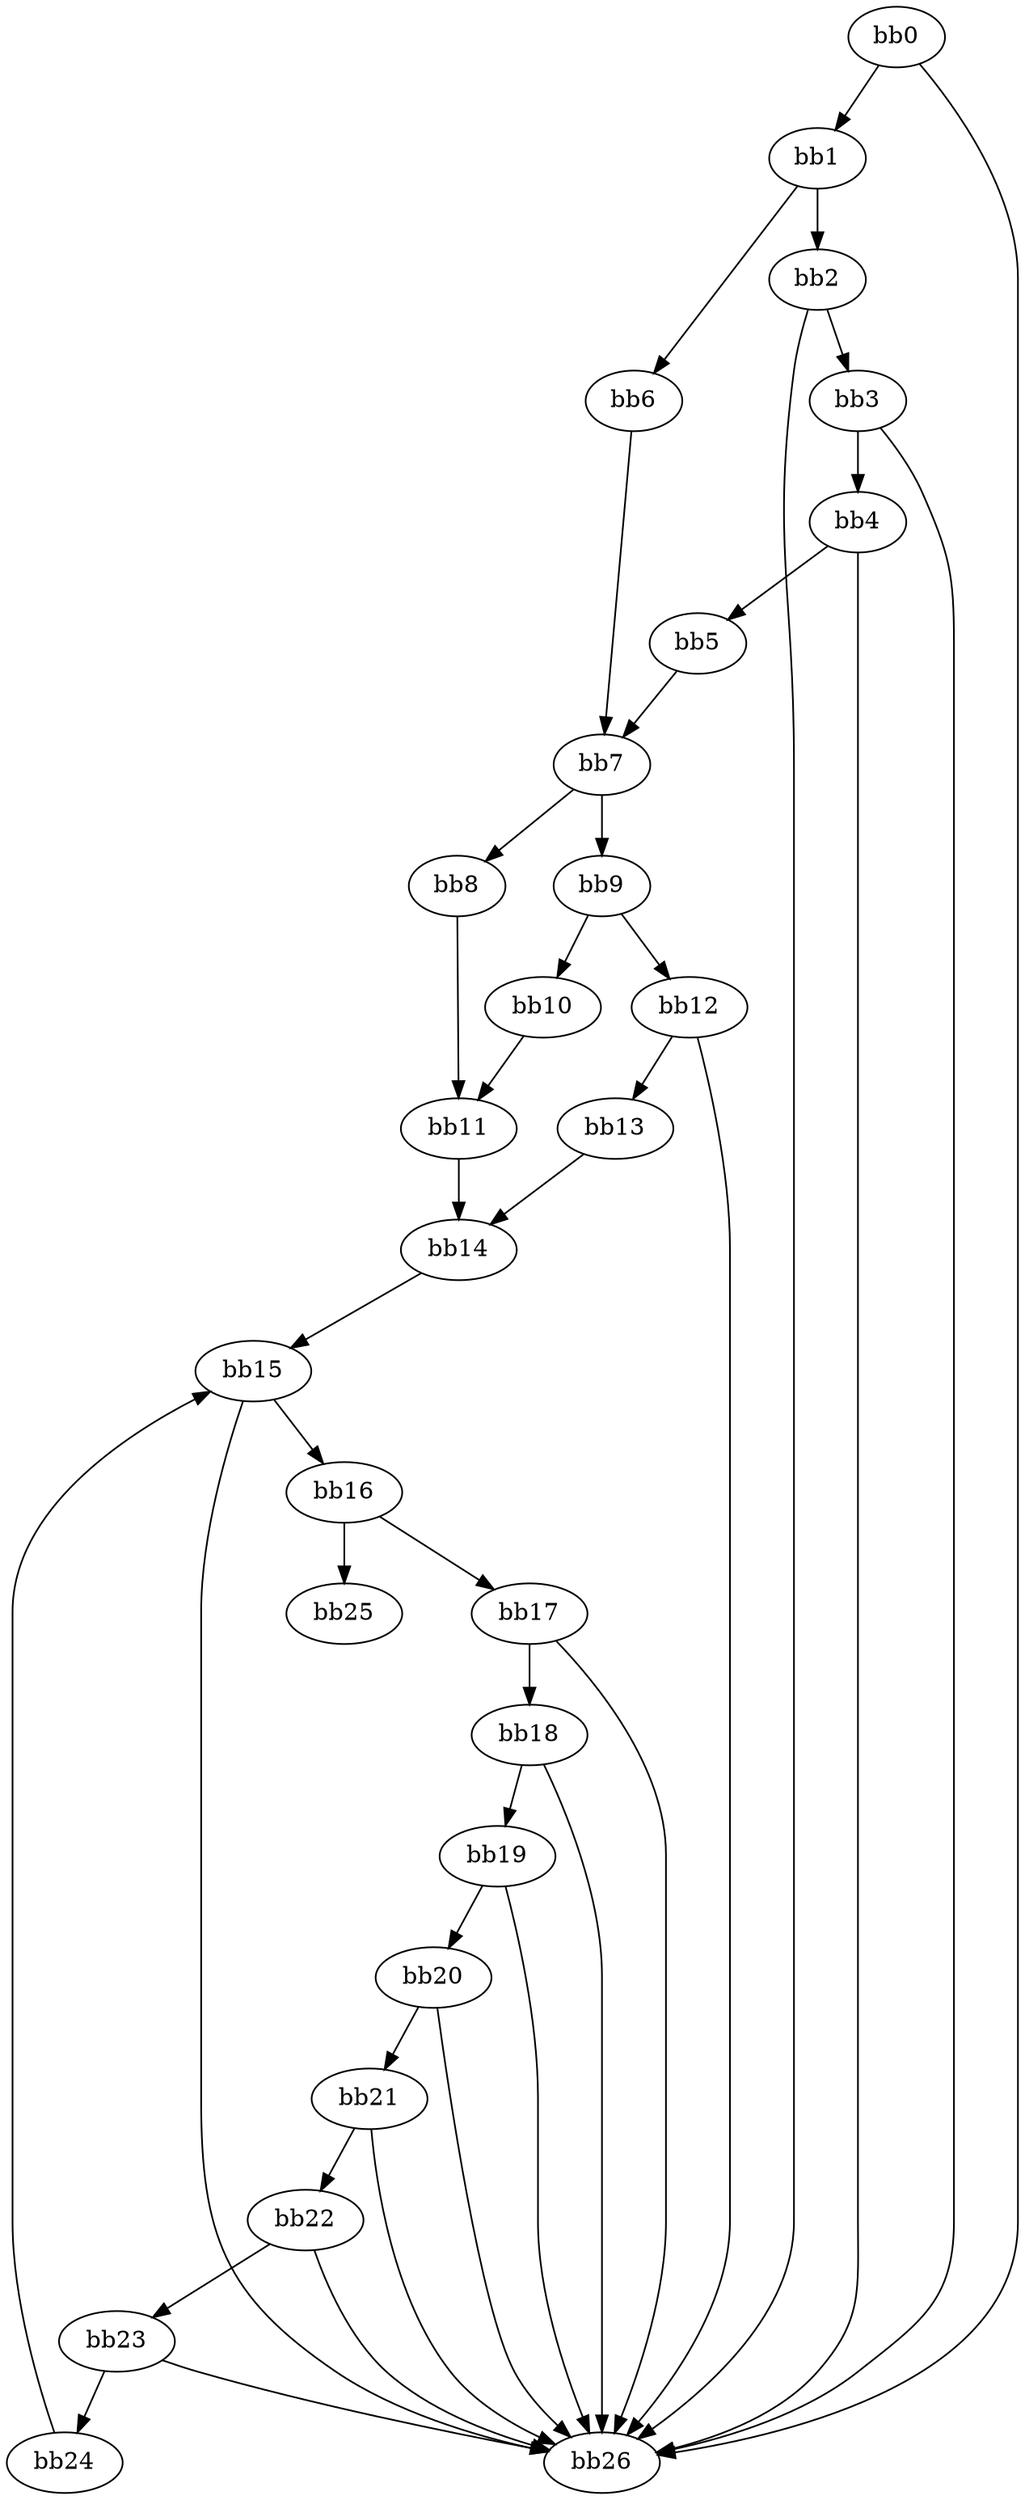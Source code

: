 digraph {
    0 [ label = "bb0\l" ]
    1 [ label = "bb1\l" ]
    2 [ label = "bb2\l" ]
    3 [ label = "bb3\l" ]
    4 [ label = "bb4\l" ]
    5 [ label = "bb5\l" ]
    6 [ label = "bb6\l" ]
    7 [ label = "bb7\l" ]
    8 [ label = "bb8\l" ]
    9 [ label = "bb9\l" ]
    10 [ label = "bb10\l" ]
    11 [ label = "bb11\l" ]
    12 [ label = "bb12\l" ]
    13 [ label = "bb13\l" ]
    14 [ label = "bb14\l" ]
    15 [ label = "bb15\l" ]
    16 [ label = "bb16\l" ]
    17 [ label = "bb17\l" ]
    18 [ label = "bb18\l" ]
    19 [ label = "bb19\l" ]
    20 [ label = "bb20\l" ]
    21 [ label = "bb21\l" ]
    22 [ label = "bb22\l" ]
    23 [ label = "bb23\l" ]
    24 [ label = "bb24\l" ]
    25 [ label = "bb25\l" ]
    26 [ label = "bb26\l" ]
    0 -> 1 [ ]
    0 -> 26 [ ]
    1 -> 2 [ ]
    1 -> 6 [ ]
    2 -> 3 [ ]
    2 -> 26 [ ]
    3 -> 4 [ ]
    3 -> 26 [ ]
    4 -> 5 [ ]
    4 -> 26 [ ]
    5 -> 7 [ ]
    6 -> 7 [ ]
    7 -> 8 [ ]
    7 -> 9 [ ]
    8 -> 11 [ ]
    9 -> 10 [ ]
    9 -> 12 [ ]
    10 -> 11 [ ]
    11 -> 14 [ ]
    12 -> 13 [ ]
    12 -> 26 [ ]
    13 -> 14 [ ]
    14 -> 15 [ ]
    15 -> 16 [ ]
    15 -> 26 [ ]
    16 -> 17 [ ]
    16 -> 25 [ ]
    17 -> 18 [ ]
    17 -> 26 [ ]
    18 -> 19 [ ]
    18 -> 26 [ ]
    19 -> 20 [ ]
    19 -> 26 [ ]
    20 -> 21 [ ]
    20 -> 26 [ ]
    21 -> 22 [ ]
    21 -> 26 [ ]
    22 -> 23 [ ]
    22 -> 26 [ ]
    23 -> 24 [ ]
    23 -> 26 [ ]
    24 -> 15 [ ]
}


